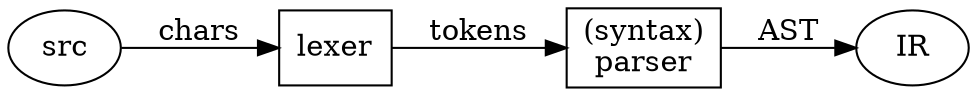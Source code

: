 digraph frontend {
	rankdir=LR;
	src -> lexer [label=chars];
	lexer -> parser [label=tokens];
	parser -> IR [label=AST];
	parser [label="(syntax)\lparser",shape=box];
	lexer [shape=box];
}
